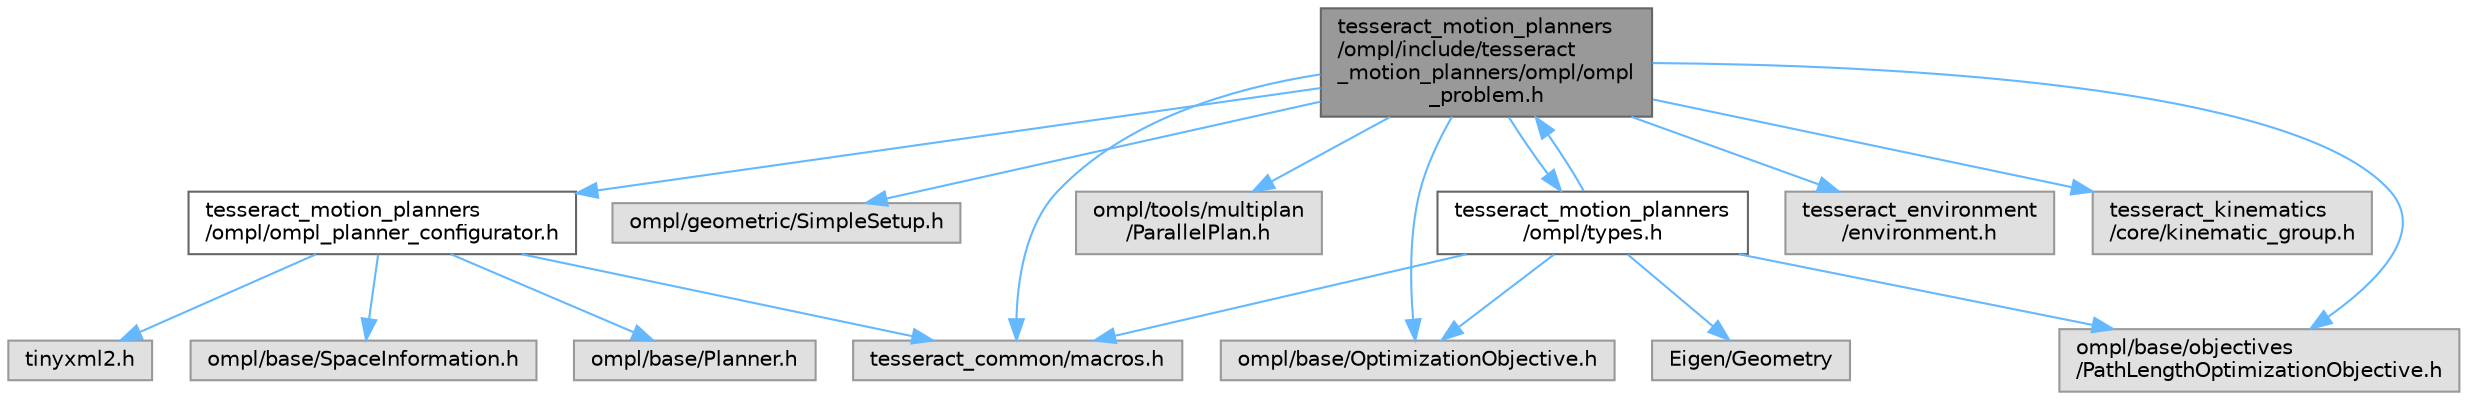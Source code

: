 digraph "tesseract_motion_planners/ompl/include/tesseract_motion_planners/ompl/ompl_problem.h"
{
 // LATEX_PDF_SIZE
  bgcolor="transparent";
  edge [fontname=Helvetica,fontsize=10,labelfontname=Helvetica,labelfontsize=10];
  node [fontname=Helvetica,fontsize=10,shape=box,height=0.2,width=0.4];
  Node1 [label="tesseract_motion_planners\l/ompl/include/tesseract\l_motion_planners/ompl/ompl\l_problem.h",height=0.2,width=0.4,color="gray40", fillcolor="grey60", style="filled", fontcolor="black",tooltip="Tesseract OMPL problem definition."];
  Node1 -> Node2 [color="steelblue1",style="solid"];
  Node2 [label="tesseract_common/macros.h",height=0.2,width=0.4,color="grey60", fillcolor="#E0E0E0", style="filled",tooltip=" "];
  Node1 -> Node3 [color="steelblue1",style="solid"];
  Node3 [label="ompl/geometric/SimpleSetup.h",height=0.2,width=0.4,color="grey60", fillcolor="#E0E0E0", style="filled",tooltip=" "];
  Node1 -> Node4 [color="steelblue1",style="solid"];
  Node4 [label="ompl/base/OptimizationObjective.h",height=0.2,width=0.4,color="grey60", fillcolor="#E0E0E0", style="filled",tooltip=" "];
  Node1 -> Node5 [color="steelblue1",style="solid"];
  Node5 [label="ompl/tools/multiplan\l/ParallelPlan.h",height=0.2,width=0.4,color="grey60", fillcolor="#E0E0E0", style="filled",tooltip=" "];
  Node1 -> Node6 [color="steelblue1",style="solid"];
  Node6 [label="ompl/base/objectives\l/PathLengthOptimizationObjective.h",height=0.2,width=0.4,color="grey60", fillcolor="#E0E0E0", style="filled",tooltip=" "];
  Node1 -> Node7 [color="steelblue1",style="solid"];
  Node7 [label="tesseract_motion_planners\l/ompl/ompl_planner_configurator.h",height=0.2,width=0.4,color="grey40", fillcolor="white", style="filled",URL="$de/d1e/ompl__planner__configurator_8h.html",tooltip="Tesseract OMPL planner configurator."];
  Node7 -> Node2 [color="steelblue1",style="solid"];
  Node7 -> Node8 [color="steelblue1",style="solid"];
  Node8 [label="ompl/base/SpaceInformation.h",height=0.2,width=0.4,color="grey60", fillcolor="#E0E0E0", style="filled",tooltip=" "];
  Node7 -> Node9 [color="steelblue1",style="solid"];
  Node9 [label="ompl/base/Planner.h",height=0.2,width=0.4,color="grey60", fillcolor="#E0E0E0", style="filled",tooltip=" "];
  Node7 -> Node10 [color="steelblue1",style="solid"];
  Node10 [label="tinyxml2.h",height=0.2,width=0.4,color="grey60", fillcolor="#E0E0E0", style="filled",tooltip=" "];
  Node1 -> Node11 [color="steelblue1",style="solid"];
  Node11 [label="tesseract_environment\l/environment.h",height=0.2,width=0.4,color="grey60", fillcolor="#E0E0E0", style="filled",tooltip=" "];
  Node1 -> Node12 [color="steelblue1",style="solid"];
  Node12 [label="tesseract_kinematics\l/core/kinematic_group.h",height=0.2,width=0.4,color="grey60", fillcolor="#E0E0E0", style="filled",tooltip=" "];
  Node1 -> Node13 [color="steelblue1",style="solid"];
  Node13 [label="tesseract_motion_planners\l/ompl/types.h",height=0.2,width=0.4,color="grey40", fillcolor="white", style="filled",URL="$da/df9/tesseract__motion__planners_2ompl_2include_2tesseract__motion__planners_2ompl_2types_8h.html",tooltip="Tesseract OMPL types."];
  Node13 -> Node2 [color="steelblue1",style="solid"];
  Node13 -> Node4 [color="steelblue1",style="solid"];
  Node13 -> Node6 [color="steelblue1",style="solid"];
  Node13 -> Node14 [color="steelblue1",style="solid"];
  Node14 [label="Eigen/Geometry",height=0.2,width=0.4,color="grey60", fillcolor="#E0E0E0", style="filled",tooltip=" "];
  Node13 -> Node1 [color="steelblue1",style="solid"];
}
